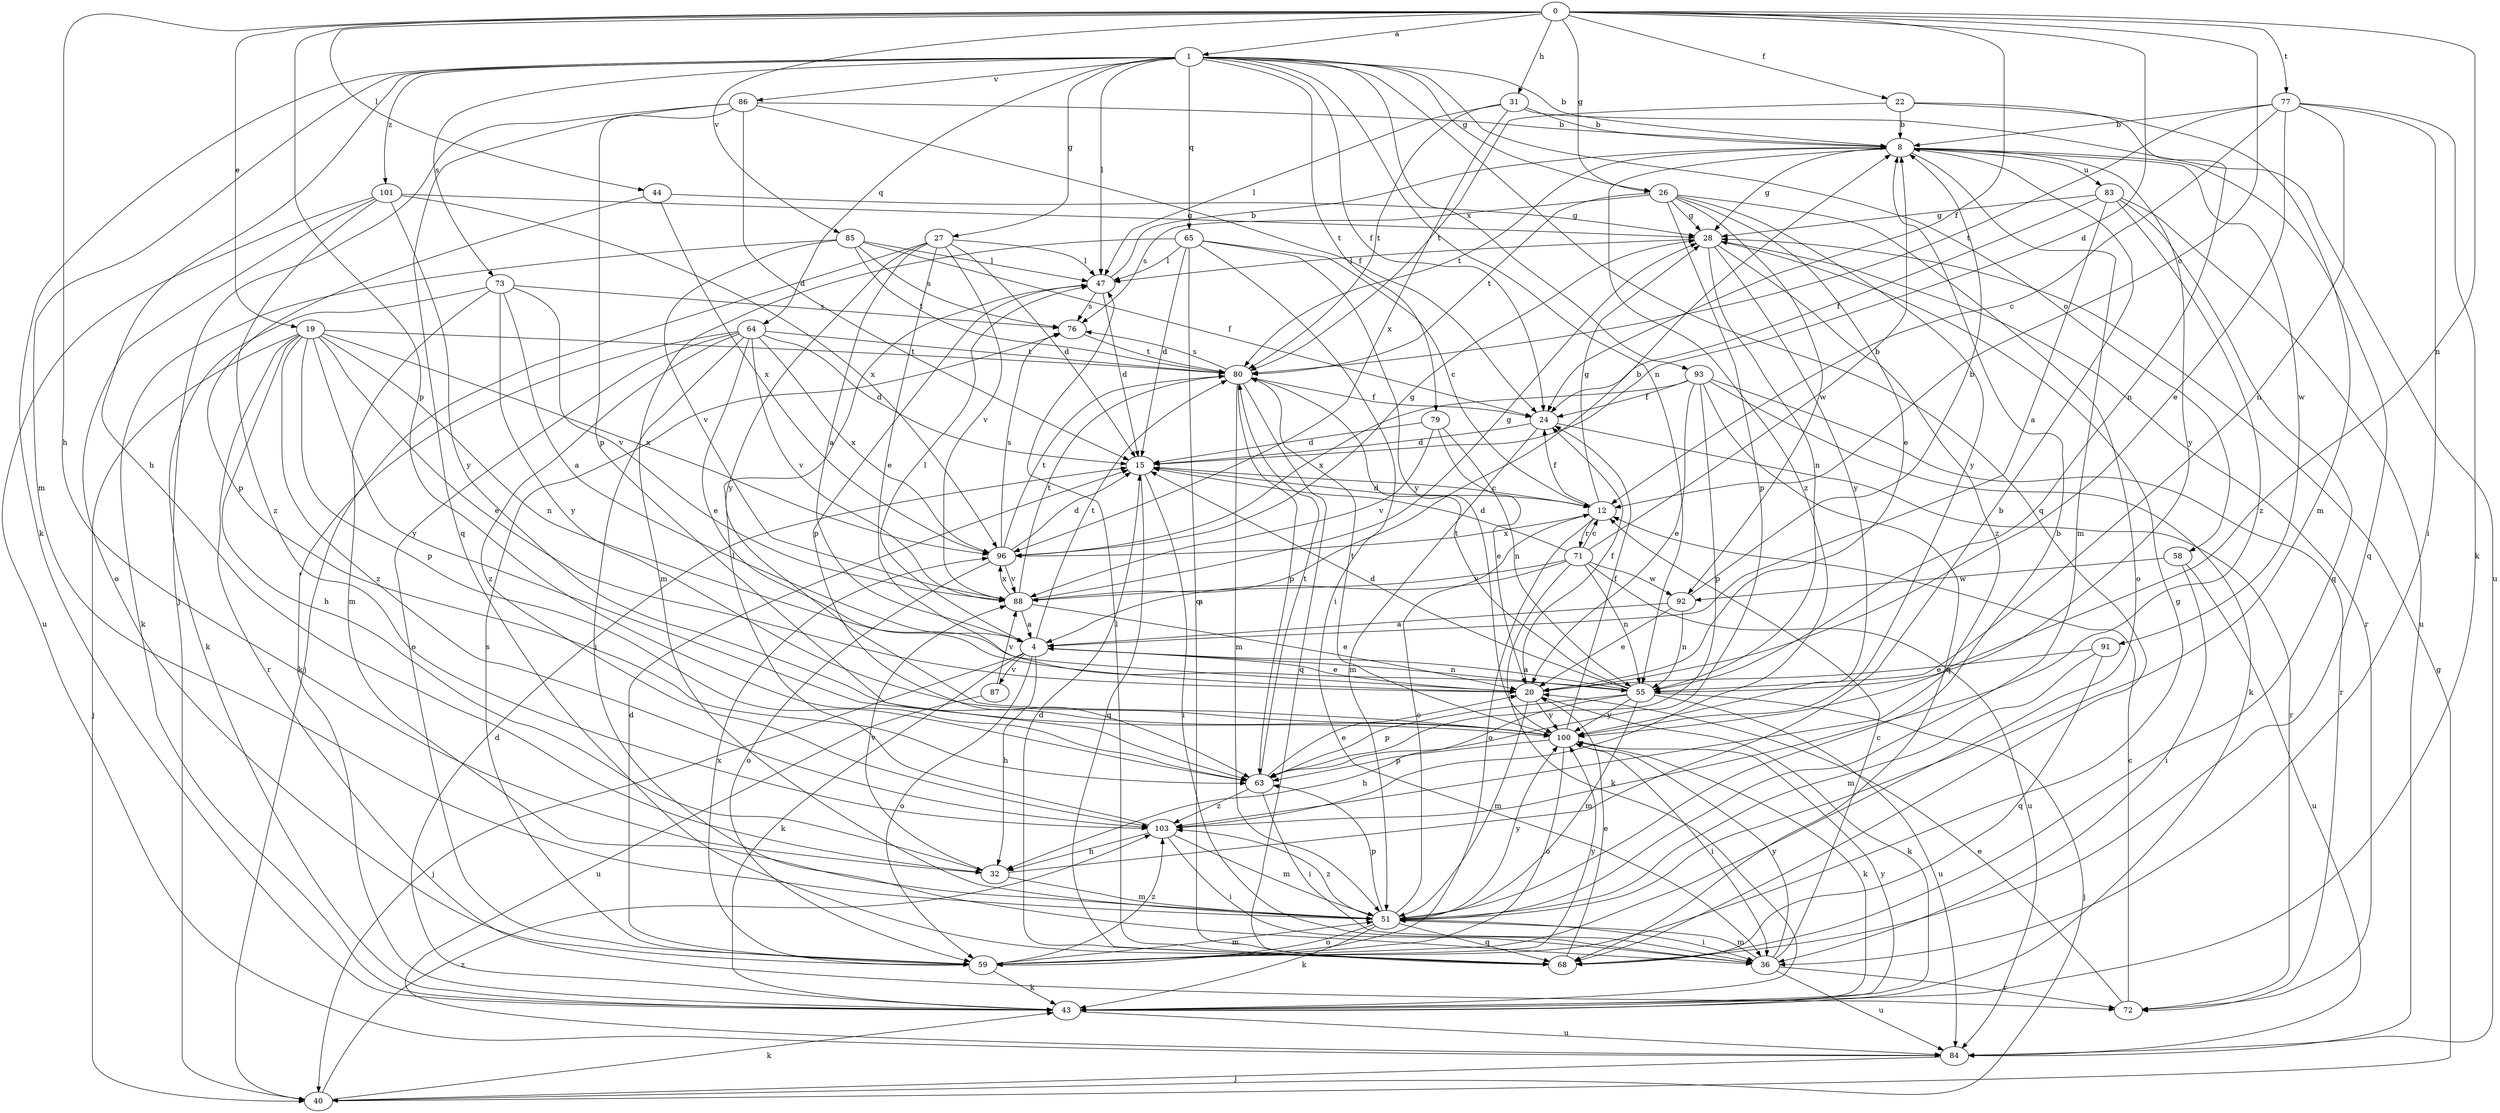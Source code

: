strict digraph  {
0;
1;
4;
8;
12;
15;
19;
20;
22;
24;
26;
27;
28;
31;
32;
36;
40;
43;
44;
47;
51;
55;
58;
59;
63;
64;
65;
68;
71;
72;
73;
76;
77;
79;
80;
83;
84;
85;
86;
87;
88;
91;
92;
93;
96;
100;
101;
103;
0 -> 1  [label=a];
0 -> 12  [label=c];
0 -> 15  [label=d];
0 -> 19  [label=e];
0 -> 22  [label=f];
0 -> 24  [label=f];
0 -> 26  [label=g];
0 -> 31  [label=h];
0 -> 32  [label=h];
0 -> 44  [label=l];
0 -> 55  [label=n];
0 -> 63  [label=p];
0 -> 77  [label=t];
0 -> 85  [label=v];
1 -> 8  [label=b];
1 -> 24  [label=f];
1 -> 26  [label=g];
1 -> 27  [label=g];
1 -> 32  [label=h];
1 -> 43  [label=k];
1 -> 47  [label=l];
1 -> 51  [label=m];
1 -> 55  [label=n];
1 -> 58  [label=o];
1 -> 64  [label=q];
1 -> 65  [label=q];
1 -> 68  [label=q];
1 -> 73  [label=s];
1 -> 79  [label=t];
1 -> 86  [label=v];
1 -> 93  [label=x];
1 -> 101  [label=z];
4 -> 20  [label=e];
4 -> 32  [label=h];
4 -> 40  [label=j];
4 -> 43  [label=k];
4 -> 47  [label=l];
4 -> 55  [label=n];
4 -> 59  [label=o];
4 -> 80  [label=t];
4 -> 87  [label=v];
8 -> 28  [label=g];
8 -> 51  [label=m];
8 -> 68  [label=q];
8 -> 80  [label=t];
8 -> 83  [label=u];
8 -> 91  [label=w];
8 -> 100  [label=y];
8 -> 103  [label=z];
12 -> 15  [label=d];
12 -> 24  [label=f];
12 -> 28  [label=g];
12 -> 59  [label=o];
12 -> 71  [label=r];
12 -> 96  [label=x];
15 -> 12  [label=c];
15 -> 36  [label=i];
15 -> 68  [label=q];
19 -> 20  [label=e];
19 -> 32  [label=h];
19 -> 40  [label=j];
19 -> 55  [label=n];
19 -> 63  [label=p];
19 -> 72  [label=r];
19 -> 80  [label=t];
19 -> 96  [label=x];
19 -> 100  [label=y];
19 -> 103  [label=z];
20 -> 24  [label=f];
20 -> 43  [label=k];
20 -> 51  [label=m];
20 -> 100  [label=y];
22 -> 8  [label=b];
22 -> 51  [label=m];
22 -> 55  [label=n];
22 -> 80  [label=t];
24 -> 15  [label=d];
24 -> 51  [label=m];
24 -> 72  [label=r];
26 -> 20  [label=e];
26 -> 28  [label=g];
26 -> 59  [label=o];
26 -> 63  [label=p];
26 -> 76  [label=s];
26 -> 80  [label=t];
26 -> 92  [label=w];
26 -> 100  [label=y];
27 -> 4  [label=a];
27 -> 15  [label=d];
27 -> 20  [label=e];
27 -> 40  [label=j];
27 -> 47  [label=l];
27 -> 88  [label=v];
27 -> 100  [label=y];
28 -> 47  [label=l];
28 -> 55  [label=n];
28 -> 72  [label=r];
28 -> 100  [label=y];
28 -> 103  [label=z];
31 -> 8  [label=b];
31 -> 47  [label=l];
31 -> 80  [label=t];
31 -> 84  [label=u];
31 -> 96  [label=x];
32 -> 8  [label=b];
32 -> 51  [label=m];
32 -> 88  [label=v];
36 -> 12  [label=c];
36 -> 51  [label=m];
36 -> 72  [label=r];
36 -> 84  [label=u];
36 -> 100  [label=y];
40 -> 28  [label=g];
40 -> 43  [label=k];
40 -> 103  [label=z];
43 -> 15  [label=d];
43 -> 84  [label=u];
43 -> 100  [label=y];
44 -> 28  [label=g];
44 -> 63  [label=p];
44 -> 96  [label=x];
47 -> 8  [label=b];
47 -> 15  [label=d];
47 -> 63  [label=p];
47 -> 76  [label=s];
51 -> 8  [label=b];
51 -> 12  [label=c];
51 -> 36  [label=i];
51 -> 43  [label=k];
51 -> 59  [label=o];
51 -> 63  [label=p];
51 -> 68  [label=q];
51 -> 100  [label=y];
51 -> 103  [label=z];
55 -> 4  [label=a];
55 -> 15  [label=d];
55 -> 32  [label=h];
55 -> 40  [label=j];
55 -> 51  [label=m];
55 -> 63  [label=p];
55 -> 80  [label=t];
55 -> 84  [label=u];
55 -> 100  [label=y];
58 -> 36  [label=i];
58 -> 84  [label=u];
58 -> 92  [label=w];
59 -> 15  [label=d];
59 -> 28  [label=g];
59 -> 43  [label=k];
59 -> 51  [label=m];
59 -> 76  [label=s];
59 -> 96  [label=x];
59 -> 100  [label=y];
59 -> 103  [label=z];
63 -> 20  [label=e];
63 -> 36  [label=i];
63 -> 80  [label=t];
63 -> 103  [label=z];
64 -> 15  [label=d];
64 -> 20  [label=e];
64 -> 36  [label=i];
64 -> 43  [label=k];
64 -> 59  [label=o];
64 -> 80  [label=t];
64 -> 88  [label=v];
64 -> 96  [label=x];
64 -> 103  [label=z];
65 -> 12  [label=c];
65 -> 15  [label=d];
65 -> 36  [label=i];
65 -> 47  [label=l];
65 -> 51  [label=m];
65 -> 68  [label=q];
65 -> 100  [label=y];
68 -> 15  [label=d];
68 -> 20  [label=e];
68 -> 47  [label=l];
71 -> 4  [label=a];
71 -> 8  [label=b];
71 -> 12  [label=c];
71 -> 15  [label=d];
71 -> 43  [label=k];
71 -> 55  [label=n];
71 -> 84  [label=u];
71 -> 88  [label=v];
71 -> 92  [label=w];
72 -> 12  [label=c];
72 -> 20  [label=e];
73 -> 4  [label=a];
73 -> 43  [label=k];
73 -> 51  [label=m];
73 -> 76  [label=s];
73 -> 88  [label=v];
73 -> 100  [label=y];
76 -> 80  [label=t];
77 -> 8  [label=b];
77 -> 12  [label=c];
77 -> 20  [label=e];
77 -> 36  [label=i];
77 -> 43  [label=k];
77 -> 55  [label=n];
77 -> 80  [label=t];
79 -> 15  [label=d];
79 -> 20  [label=e];
79 -> 55  [label=n];
79 -> 88  [label=v];
80 -> 24  [label=f];
80 -> 51  [label=m];
80 -> 63  [label=p];
80 -> 68  [label=q];
80 -> 76  [label=s];
83 -> 4  [label=a];
83 -> 24  [label=f];
83 -> 28  [label=g];
83 -> 68  [label=q];
83 -> 84  [label=u];
83 -> 103  [label=z];
84 -> 40  [label=j];
85 -> 24  [label=f];
85 -> 43  [label=k];
85 -> 47  [label=l];
85 -> 76  [label=s];
85 -> 80  [label=t];
85 -> 88  [label=v];
86 -> 8  [label=b];
86 -> 15  [label=d];
86 -> 24  [label=f];
86 -> 40  [label=j];
86 -> 63  [label=p];
86 -> 68  [label=q];
87 -> 84  [label=u];
87 -> 88  [label=v];
88 -> 4  [label=a];
88 -> 8  [label=b];
88 -> 20  [label=e];
88 -> 28  [label=g];
88 -> 80  [label=t];
88 -> 96  [label=x];
91 -> 20  [label=e];
91 -> 51  [label=m];
91 -> 68  [label=q];
92 -> 4  [label=a];
92 -> 8  [label=b];
92 -> 20  [label=e];
92 -> 55  [label=n];
93 -> 20  [label=e];
93 -> 24  [label=f];
93 -> 43  [label=k];
93 -> 63  [label=p];
93 -> 68  [label=q];
93 -> 72  [label=r];
93 -> 96  [label=x];
96 -> 15  [label=d];
96 -> 28  [label=g];
96 -> 59  [label=o];
96 -> 76  [label=s];
96 -> 80  [label=t];
96 -> 88  [label=v];
100 -> 24  [label=f];
100 -> 36  [label=i];
100 -> 43  [label=k];
100 -> 59  [label=o];
100 -> 63  [label=p];
100 -> 80  [label=t];
101 -> 28  [label=g];
101 -> 59  [label=o];
101 -> 84  [label=u];
101 -> 96  [label=x];
101 -> 100  [label=y];
101 -> 103  [label=z];
103 -> 32  [label=h];
103 -> 36  [label=i];
103 -> 47  [label=l];
103 -> 51  [label=m];
}
